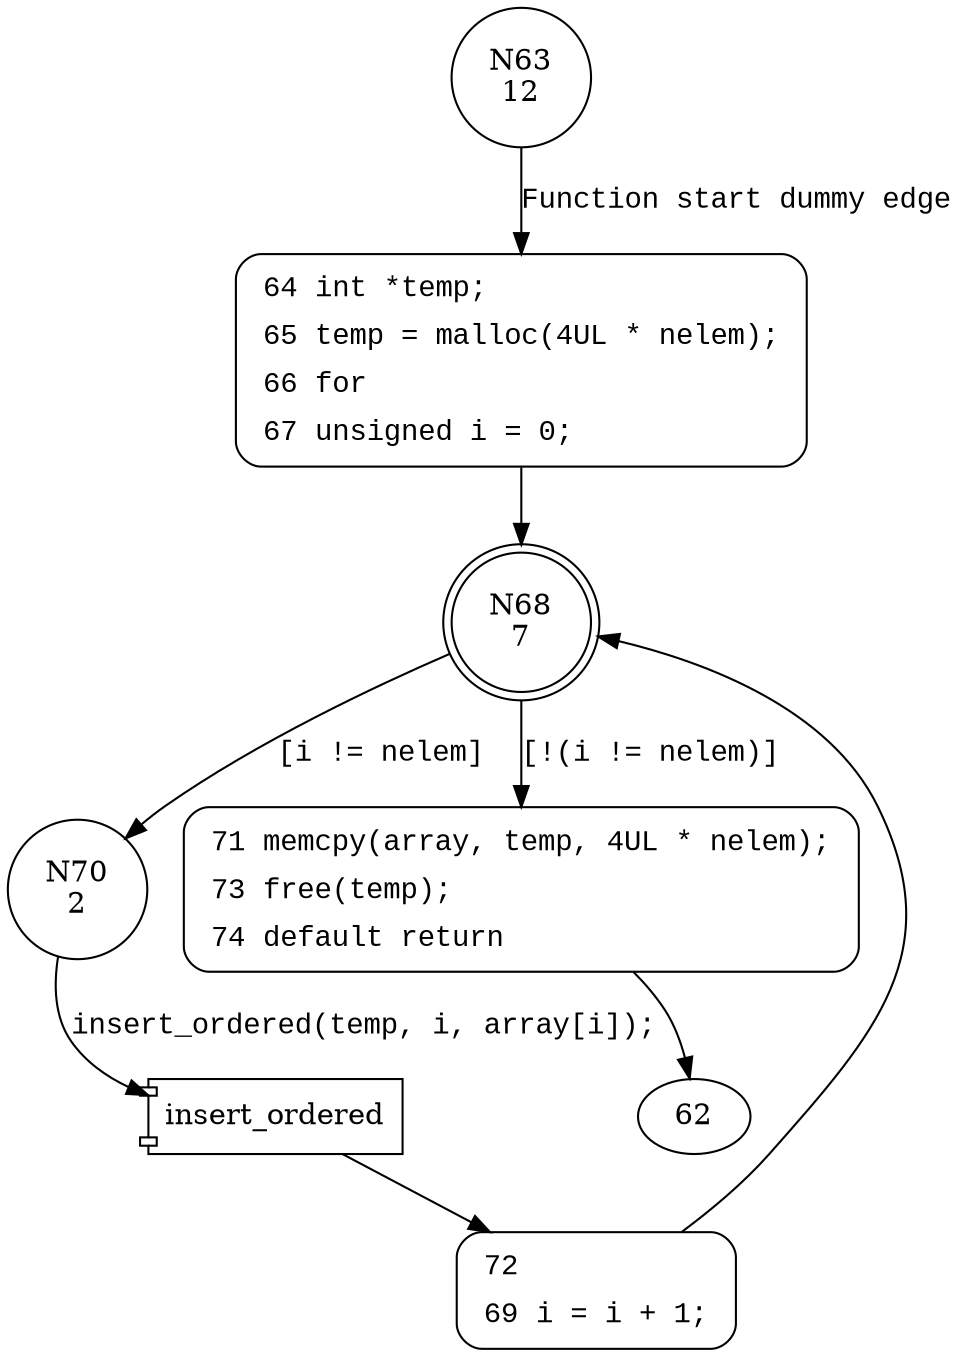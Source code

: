 digraph insertion_sort {
63 [shape="circle" label="N63\n12"]
64 [shape="circle" label="N64\n11"]
68 [shape="doublecircle" label="N68\n7"]
70 [shape="circle" label="N70\n2"]
71 [shape="circle" label="N71\n6"]
72 [shape="circle" label="N72\n1"]
64 [style="filled,bold" penwidth="1" fillcolor="white" fontname="Courier New" shape="Mrecord" label=<<table border="0" cellborder="0" cellpadding="3" bgcolor="white"><tr><td align="right">64</td><td align="left">int *temp;</td></tr><tr><td align="right">65</td><td align="left">temp = malloc(4UL * nelem);</td></tr><tr><td align="right">66</td><td align="left">for</td></tr><tr><td align="right">67</td><td align="left">unsigned i = 0;</td></tr></table>>]
64 -> 68[label=""]
71 [style="filled,bold" penwidth="1" fillcolor="white" fontname="Courier New" shape="Mrecord" label=<<table border="0" cellborder="0" cellpadding="3" bgcolor="white"><tr><td align="right">71</td><td align="left">memcpy(array, temp, 4UL * nelem);</td></tr><tr><td align="right">73</td><td align="left">free(temp);</td></tr><tr><td align="right">74</td><td align="left">default return</td></tr></table>>]
71 -> 62[label=""]
72 [style="filled,bold" penwidth="1" fillcolor="white" fontname="Courier New" shape="Mrecord" label=<<table border="0" cellborder="0" cellpadding="3" bgcolor="white"><tr><td align="right">72</td><td align="left"></td></tr><tr><td align="right">69</td><td align="left">i = i + 1;</td></tr></table>>]
72 -> 68[label=""]
63 -> 64 [label="Function start dummy edge" fontname="Courier New"]
68 -> 70 [label="[i != nelem]" fontname="Courier New"]
68 -> 71 [label="[!(i != nelem)]" fontname="Courier New"]
100003 [shape="component" label="insert_ordered"]
70 -> 100003 [label="insert_ordered(temp, i, array[i]);" fontname="Courier New"]
100003 -> 72 [label="" fontname="Courier New"]
}